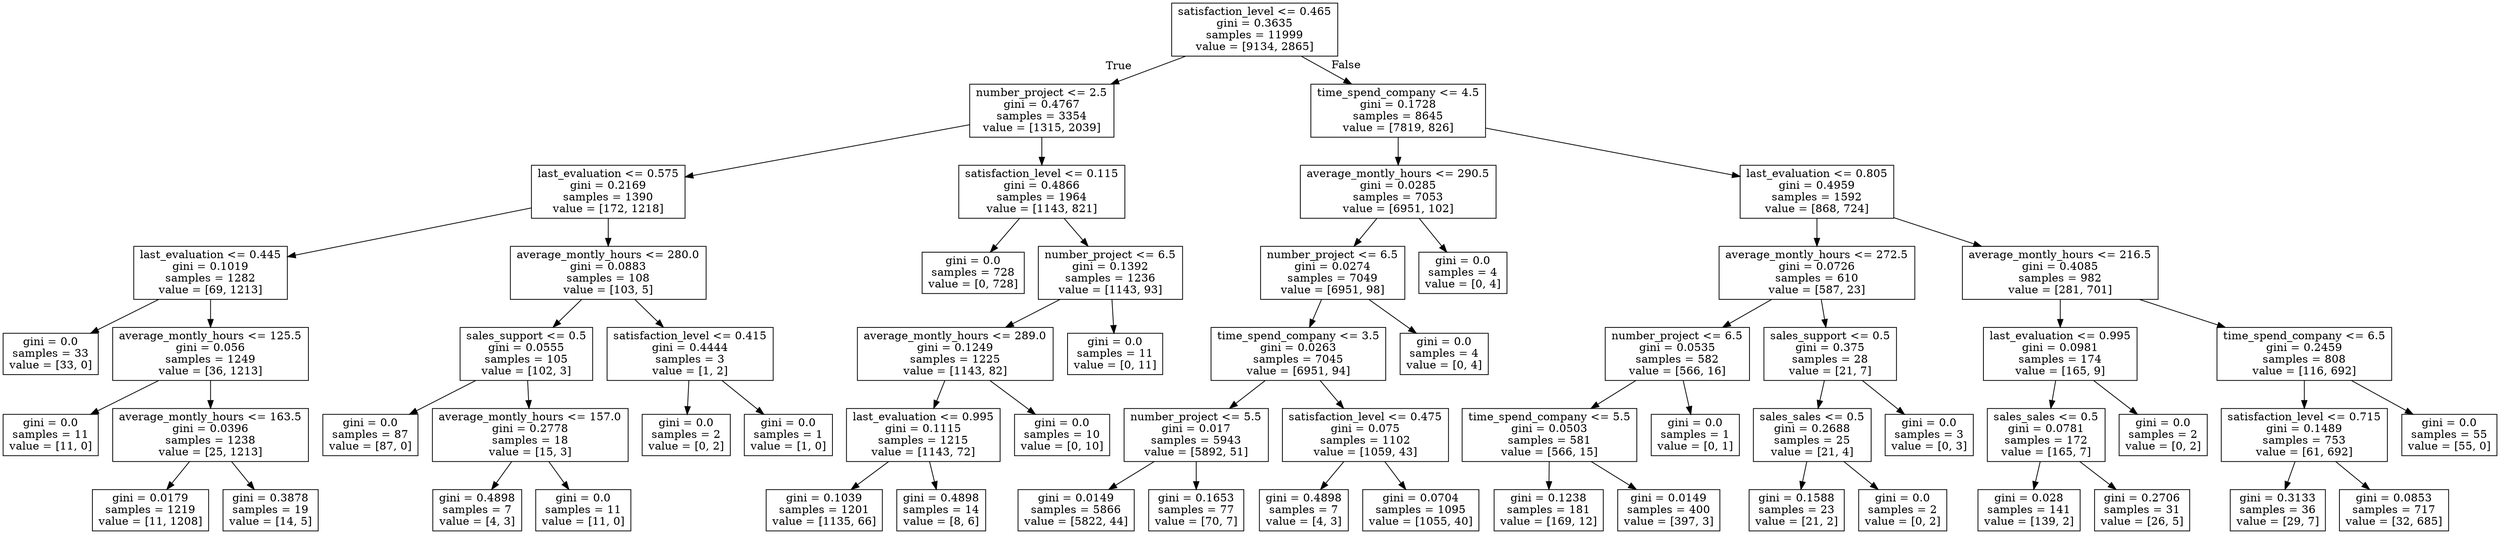 digraph Tree {
node [shape=box] ;
0 [label="satisfaction_level <= 0.465\ngini = 0.3635\nsamples = 11999\nvalue = [9134, 2865]"] ;
1 [label="number_project <= 2.5\ngini = 0.4767\nsamples = 3354\nvalue = [1315, 2039]"] ;
0 -> 1 [labeldistance=2.5, labelangle=45, headlabel="True"] ;
2 [label="last_evaluation <= 0.575\ngini = 0.2169\nsamples = 1390\nvalue = [172, 1218]"] ;
1 -> 2 ;
3 [label="last_evaluation <= 0.445\ngini = 0.1019\nsamples = 1282\nvalue = [69, 1213]"] ;
2 -> 3 ;
4 [label="gini = 0.0\nsamples = 33\nvalue = [33, 0]"] ;
3 -> 4 ;
5 [label="average_montly_hours <= 125.5\ngini = 0.056\nsamples = 1249\nvalue = [36, 1213]"] ;
3 -> 5 ;
6 [label="gini = 0.0\nsamples = 11\nvalue = [11, 0]"] ;
5 -> 6 ;
7 [label="average_montly_hours <= 163.5\ngini = 0.0396\nsamples = 1238\nvalue = [25, 1213]"] ;
5 -> 7 ;
8 [label="gini = 0.0179\nsamples = 1219\nvalue = [11, 1208]"] ;
7 -> 8 ;
9 [label="gini = 0.3878\nsamples = 19\nvalue = [14, 5]"] ;
7 -> 9 ;
10 [label="average_montly_hours <= 280.0\ngini = 0.0883\nsamples = 108\nvalue = [103, 5]"] ;
2 -> 10 ;
11 [label="sales_support <= 0.5\ngini = 0.0555\nsamples = 105\nvalue = [102, 3]"] ;
10 -> 11 ;
12 [label="gini = 0.0\nsamples = 87\nvalue = [87, 0]"] ;
11 -> 12 ;
13 [label="average_montly_hours <= 157.0\ngini = 0.2778\nsamples = 18\nvalue = [15, 3]"] ;
11 -> 13 ;
14 [label="gini = 0.4898\nsamples = 7\nvalue = [4, 3]"] ;
13 -> 14 ;
15 [label="gini = 0.0\nsamples = 11\nvalue = [11, 0]"] ;
13 -> 15 ;
16 [label="satisfaction_level <= 0.415\ngini = 0.4444\nsamples = 3\nvalue = [1, 2]"] ;
10 -> 16 ;
17 [label="gini = 0.0\nsamples = 2\nvalue = [0, 2]"] ;
16 -> 17 ;
18 [label="gini = 0.0\nsamples = 1\nvalue = [1, 0]"] ;
16 -> 18 ;
19 [label="satisfaction_level <= 0.115\ngini = 0.4866\nsamples = 1964\nvalue = [1143, 821]"] ;
1 -> 19 ;
20 [label="gini = 0.0\nsamples = 728\nvalue = [0, 728]"] ;
19 -> 20 ;
21 [label="number_project <= 6.5\ngini = 0.1392\nsamples = 1236\nvalue = [1143, 93]"] ;
19 -> 21 ;
22 [label="average_montly_hours <= 289.0\ngini = 0.1249\nsamples = 1225\nvalue = [1143, 82]"] ;
21 -> 22 ;
23 [label="last_evaluation <= 0.995\ngini = 0.1115\nsamples = 1215\nvalue = [1143, 72]"] ;
22 -> 23 ;
24 [label="gini = 0.1039\nsamples = 1201\nvalue = [1135, 66]"] ;
23 -> 24 ;
25 [label="gini = 0.4898\nsamples = 14\nvalue = [8, 6]"] ;
23 -> 25 ;
26 [label="gini = 0.0\nsamples = 10\nvalue = [0, 10]"] ;
22 -> 26 ;
27 [label="gini = 0.0\nsamples = 11\nvalue = [0, 11]"] ;
21 -> 27 ;
28 [label="time_spend_company <= 4.5\ngini = 0.1728\nsamples = 8645\nvalue = [7819, 826]"] ;
0 -> 28 [labeldistance=2.5, labelangle=-45, headlabel="False"] ;
29 [label="average_montly_hours <= 290.5\ngini = 0.0285\nsamples = 7053\nvalue = [6951, 102]"] ;
28 -> 29 ;
30 [label="number_project <= 6.5\ngini = 0.0274\nsamples = 7049\nvalue = [6951, 98]"] ;
29 -> 30 ;
31 [label="time_spend_company <= 3.5\ngini = 0.0263\nsamples = 7045\nvalue = [6951, 94]"] ;
30 -> 31 ;
32 [label="number_project <= 5.5\ngini = 0.017\nsamples = 5943\nvalue = [5892, 51]"] ;
31 -> 32 ;
33 [label="gini = 0.0149\nsamples = 5866\nvalue = [5822, 44]"] ;
32 -> 33 ;
34 [label="gini = 0.1653\nsamples = 77\nvalue = [70, 7]"] ;
32 -> 34 ;
35 [label="satisfaction_level <= 0.475\ngini = 0.075\nsamples = 1102\nvalue = [1059, 43]"] ;
31 -> 35 ;
36 [label="gini = 0.4898\nsamples = 7\nvalue = [4, 3]"] ;
35 -> 36 ;
37 [label="gini = 0.0704\nsamples = 1095\nvalue = [1055, 40]"] ;
35 -> 37 ;
38 [label="gini = 0.0\nsamples = 4\nvalue = [0, 4]"] ;
30 -> 38 ;
39 [label="gini = 0.0\nsamples = 4\nvalue = [0, 4]"] ;
29 -> 39 ;
40 [label="last_evaluation <= 0.805\ngini = 0.4959\nsamples = 1592\nvalue = [868, 724]"] ;
28 -> 40 ;
41 [label="average_montly_hours <= 272.5\ngini = 0.0726\nsamples = 610\nvalue = [587, 23]"] ;
40 -> 41 ;
42 [label="number_project <= 6.5\ngini = 0.0535\nsamples = 582\nvalue = [566, 16]"] ;
41 -> 42 ;
43 [label="time_spend_company <= 5.5\ngini = 0.0503\nsamples = 581\nvalue = [566, 15]"] ;
42 -> 43 ;
44 [label="gini = 0.1238\nsamples = 181\nvalue = [169, 12]"] ;
43 -> 44 ;
45 [label="gini = 0.0149\nsamples = 400\nvalue = [397, 3]"] ;
43 -> 45 ;
46 [label="gini = 0.0\nsamples = 1\nvalue = [0, 1]"] ;
42 -> 46 ;
47 [label="sales_support <= 0.5\ngini = 0.375\nsamples = 28\nvalue = [21, 7]"] ;
41 -> 47 ;
48 [label="sales_sales <= 0.5\ngini = 0.2688\nsamples = 25\nvalue = [21, 4]"] ;
47 -> 48 ;
49 [label="gini = 0.1588\nsamples = 23\nvalue = [21, 2]"] ;
48 -> 49 ;
50 [label="gini = 0.0\nsamples = 2\nvalue = [0, 2]"] ;
48 -> 50 ;
51 [label="gini = 0.0\nsamples = 3\nvalue = [0, 3]"] ;
47 -> 51 ;
52 [label="average_montly_hours <= 216.5\ngini = 0.4085\nsamples = 982\nvalue = [281, 701]"] ;
40 -> 52 ;
53 [label="last_evaluation <= 0.995\ngini = 0.0981\nsamples = 174\nvalue = [165, 9]"] ;
52 -> 53 ;
54 [label="sales_sales <= 0.5\ngini = 0.0781\nsamples = 172\nvalue = [165, 7]"] ;
53 -> 54 ;
55 [label="gini = 0.028\nsamples = 141\nvalue = [139, 2]"] ;
54 -> 55 ;
56 [label="gini = 0.2706\nsamples = 31\nvalue = [26, 5]"] ;
54 -> 56 ;
57 [label="gini = 0.0\nsamples = 2\nvalue = [0, 2]"] ;
53 -> 57 ;
58 [label="time_spend_company <= 6.5\ngini = 0.2459\nsamples = 808\nvalue = [116, 692]"] ;
52 -> 58 ;
59 [label="satisfaction_level <= 0.715\ngini = 0.1489\nsamples = 753\nvalue = [61, 692]"] ;
58 -> 59 ;
60 [label="gini = 0.3133\nsamples = 36\nvalue = [29, 7]"] ;
59 -> 60 ;
61 [label="gini = 0.0853\nsamples = 717\nvalue = [32, 685]"] ;
59 -> 61 ;
62 [label="gini = 0.0\nsamples = 55\nvalue = [55, 0]"] ;
58 -> 62 ;
}